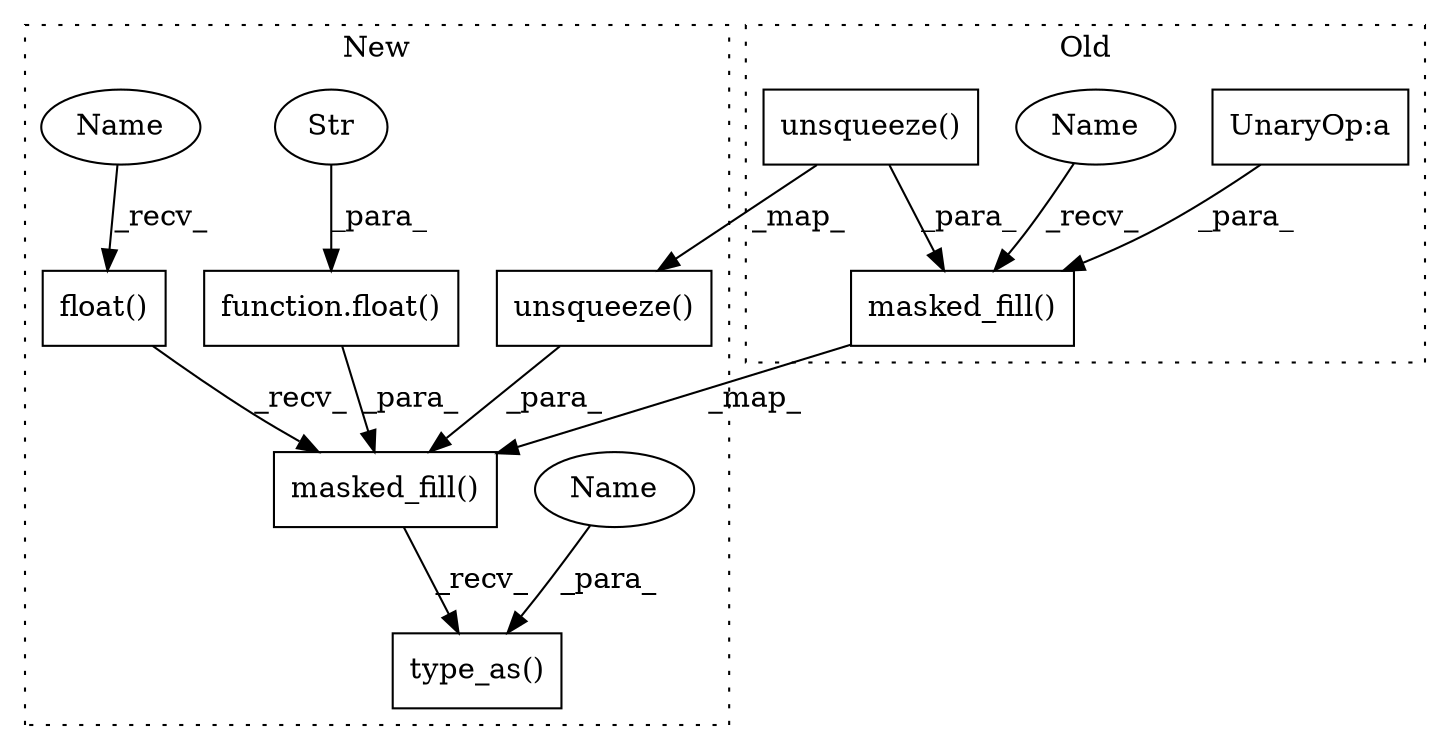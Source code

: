 digraph G {
subgraph cluster0 {
1 [label="masked_fill()" a="75" s="5081,5192" l="42,15" shape="box"];
3 [label="unsqueeze()" a="75" s="5123,5164" l="40,1" shape="box"];
5 [label="UnaryOp:a" a="61" s="5183" l="9" shape="box"];
10 [label="Name" a="87" s="5081" l="12" shape="ellipse"];
label = "Old";
style="dotted";
}
subgraph cluster1 {
2 [label="masked_fill()" a="75" s="5100,5223" l="50,15" shape="box"];
4 [label="unsqueeze()" a="75" s="5150,5191" l="40,1" shape="box"];
6 [label="type_as()" a="75" s="5100,5259" l="147,1" shape="box"];
7 [label="function.float()" a="75" s="5210,5222" l="6,1" shape="box"];
8 [label="Str" a="66" s="5216" l="6" shape="ellipse"];
9 [label="float()" a="75" s="5100" l="20" shape="box"];
11 [label="Name" a="87" s="5247" l="12" shape="ellipse"];
12 [label="Name" a="87" s="5100" l="12" shape="ellipse"];
label = "New";
style="dotted";
}
1 -> 2 [label="_map_"];
2 -> 6 [label="_recv_"];
3 -> 4 [label="_map_"];
3 -> 1 [label="_para_"];
4 -> 2 [label="_para_"];
5 -> 1 [label="_para_"];
7 -> 2 [label="_para_"];
8 -> 7 [label="_para_"];
9 -> 2 [label="_recv_"];
10 -> 1 [label="_recv_"];
11 -> 6 [label="_para_"];
12 -> 9 [label="_recv_"];
}